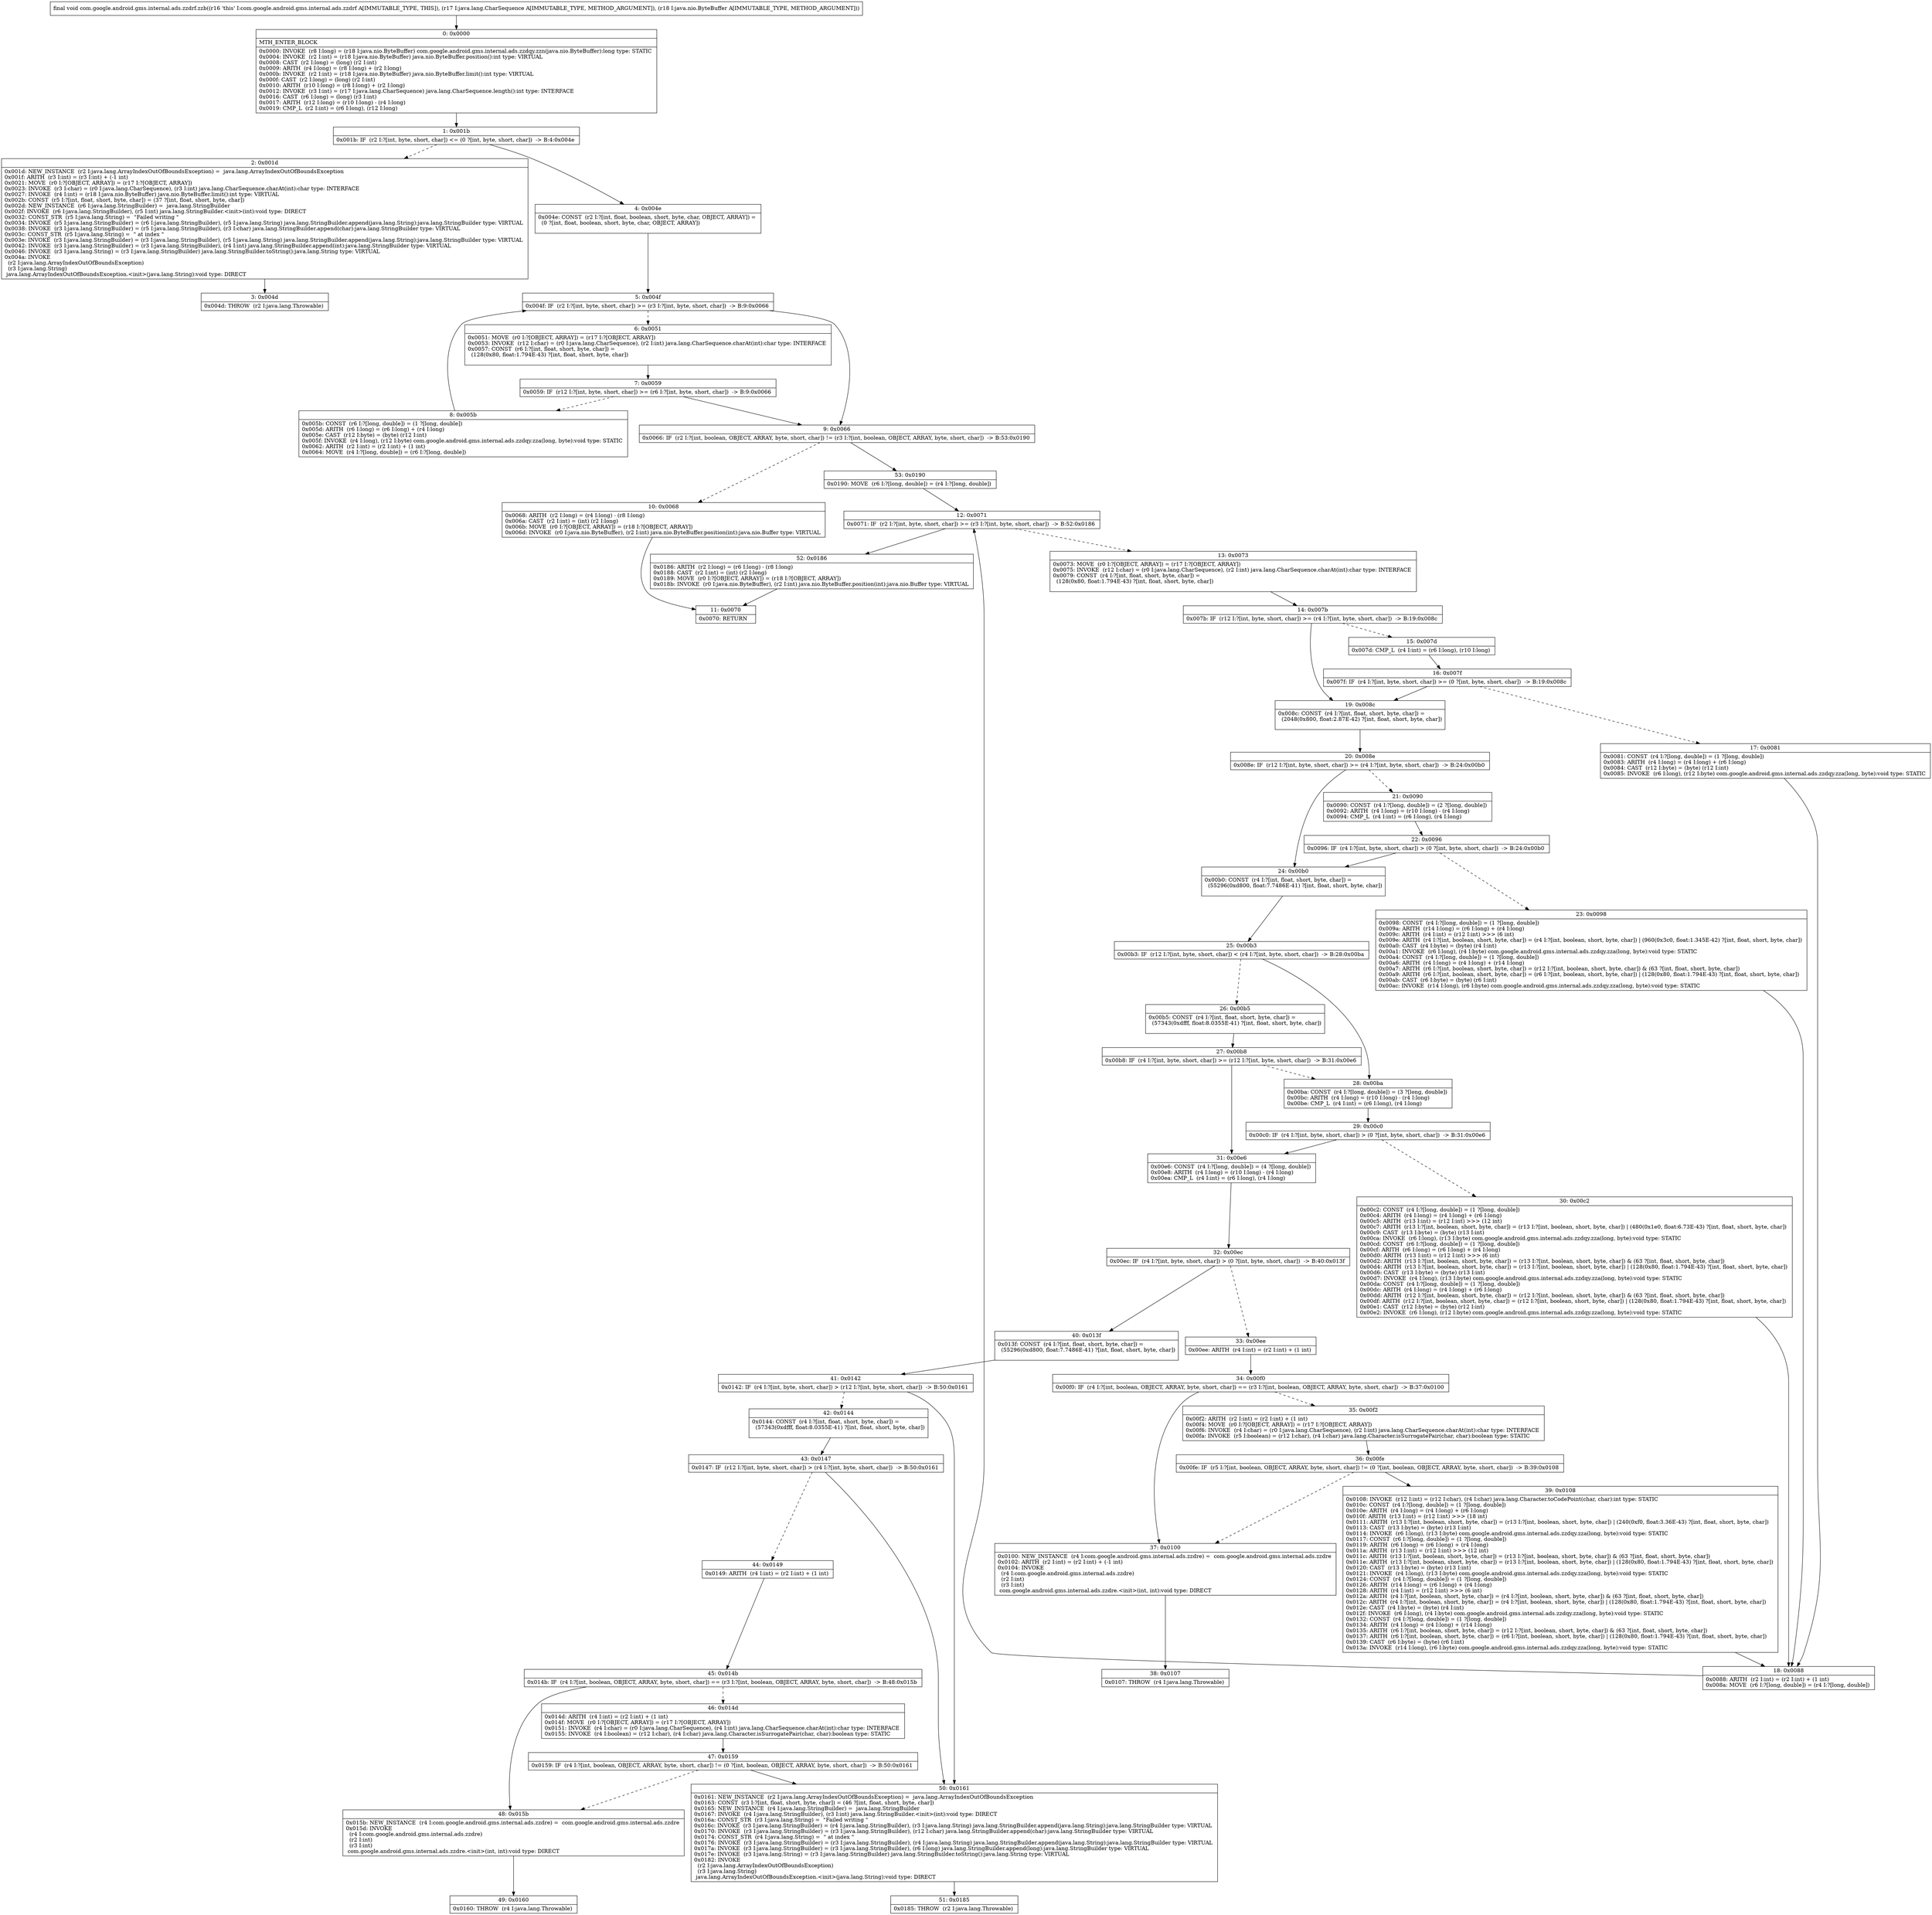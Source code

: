 digraph "CFG forcom.google.android.gms.internal.ads.zzdrf.zzb(Ljava\/lang\/CharSequence;Ljava\/nio\/ByteBuffer;)V" {
Node_0 [shape=record,label="{0\:\ 0x0000|MTH_ENTER_BLOCK\l|0x0000: INVOKE  (r8 I:long) = (r18 I:java.nio.ByteBuffer) com.google.android.gms.internal.ads.zzdqy.zzn(java.nio.ByteBuffer):long type: STATIC \l0x0004: INVOKE  (r2 I:int) = (r18 I:java.nio.ByteBuffer) java.nio.ByteBuffer.position():int type: VIRTUAL \l0x0008: CAST  (r2 I:long) = (long) (r2 I:int) \l0x0009: ARITH  (r4 I:long) = (r8 I:long) + (r2 I:long) \l0x000b: INVOKE  (r2 I:int) = (r18 I:java.nio.ByteBuffer) java.nio.ByteBuffer.limit():int type: VIRTUAL \l0x000f: CAST  (r2 I:long) = (long) (r2 I:int) \l0x0010: ARITH  (r10 I:long) = (r8 I:long) + (r2 I:long) \l0x0012: INVOKE  (r3 I:int) = (r17 I:java.lang.CharSequence) java.lang.CharSequence.length():int type: INTERFACE \l0x0016: CAST  (r6 I:long) = (long) (r3 I:int) \l0x0017: ARITH  (r12 I:long) = (r10 I:long) \- (r4 I:long) \l0x0019: CMP_L  (r2 I:int) = (r6 I:long), (r12 I:long) \l}"];
Node_1 [shape=record,label="{1\:\ 0x001b|0x001b: IF  (r2 I:?[int, byte, short, char]) \<= (0 ?[int, byte, short, char])  \-\> B:4:0x004e \l}"];
Node_2 [shape=record,label="{2\:\ 0x001d|0x001d: NEW_INSTANCE  (r2 I:java.lang.ArrayIndexOutOfBoundsException) =  java.lang.ArrayIndexOutOfBoundsException \l0x001f: ARITH  (r3 I:int) = (r3 I:int) + (\-1 int) \l0x0021: MOVE  (r0 I:?[OBJECT, ARRAY]) = (r17 I:?[OBJECT, ARRAY]) \l0x0023: INVOKE  (r3 I:char) = (r0 I:java.lang.CharSequence), (r3 I:int) java.lang.CharSequence.charAt(int):char type: INTERFACE \l0x0027: INVOKE  (r4 I:int) = (r18 I:java.nio.ByteBuffer) java.nio.ByteBuffer.limit():int type: VIRTUAL \l0x002b: CONST  (r5 I:?[int, float, short, byte, char]) = (37 ?[int, float, short, byte, char]) \l0x002d: NEW_INSTANCE  (r6 I:java.lang.StringBuilder) =  java.lang.StringBuilder \l0x002f: INVOKE  (r6 I:java.lang.StringBuilder), (r5 I:int) java.lang.StringBuilder.\<init\>(int):void type: DIRECT \l0x0032: CONST_STR  (r5 I:java.lang.String) =  \"Failed writing \" \l0x0034: INVOKE  (r5 I:java.lang.StringBuilder) = (r6 I:java.lang.StringBuilder), (r5 I:java.lang.String) java.lang.StringBuilder.append(java.lang.String):java.lang.StringBuilder type: VIRTUAL \l0x0038: INVOKE  (r3 I:java.lang.StringBuilder) = (r5 I:java.lang.StringBuilder), (r3 I:char) java.lang.StringBuilder.append(char):java.lang.StringBuilder type: VIRTUAL \l0x003c: CONST_STR  (r5 I:java.lang.String) =  \" at index \" \l0x003e: INVOKE  (r3 I:java.lang.StringBuilder) = (r3 I:java.lang.StringBuilder), (r5 I:java.lang.String) java.lang.StringBuilder.append(java.lang.String):java.lang.StringBuilder type: VIRTUAL \l0x0042: INVOKE  (r3 I:java.lang.StringBuilder) = (r3 I:java.lang.StringBuilder), (r4 I:int) java.lang.StringBuilder.append(int):java.lang.StringBuilder type: VIRTUAL \l0x0046: INVOKE  (r3 I:java.lang.String) = (r3 I:java.lang.StringBuilder) java.lang.StringBuilder.toString():java.lang.String type: VIRTUAL \l0x004a: INVOKE  \l  (r2 I:java.lang.ArrayIndexOutOfBoundsException)\l  (r3 I:java.lang.String)\l java.lang.ArrayIndexOutOfBoundsException.\<init\>(java.lang.String):void type: DIRECT \l}"];
Node_3 [shape=record,label="{3\:\ 0x004d|0x004d: THROW  (r2 I:java.lang.Throwable) \l}"];
Node_4 [shape=record,label="{4\:\ 0x004e|0x004e: CONST  (r2 I:?[int, float, boolean, short, byte, char, OBJECT, ARRAY]) = \l  (0 ?[int, float, boolean, short, byte, char, OBJECT, ARRAY])\l \l}"];
Node_5 [shape=record,label="{5\:\ 0x004f|0x004f: IF  (r2 I:?[int, byte, short, char]) \>= (r3 I:?[int, byte, short, char])  \-\> B:9:0x0066 \l}"];
Node_6 [shape=record,label="{6\:\ 0x0051|0x0051: MOVE  (r0 I:?[OBJECT, ARRAY]) = (r17 I:?[OBJECT, ARRAY]) \l0x0053: INVOKE  (r12 I:char) = (r0 I:java.lang.CharSequence), (r2 I:int) java.lang.CharSequence.charAt(int):char type: INTERFACE \l0x0057: CONST  (r6 I:?[int, float, short, byte, char]) = \l  (128(0x80, float:1.794E\-43) ?[int, float, short, byte, char])\l \l}"];
Node_7 [shape=record,label="{7\:\ 0x0059|0x0059: IF  (r12 I:?[int, byte, short, char]) \>= (r6 I:?[int, byte, short, char])  \-\> B:9:0x0066 \l}"];
Node_8 [shape=record,label="{8\:\ 0x005b|0x005b: CONST  (r6 I:?[long, double]) = (1 ?[long, double]) \l0x005d: ARITH  (r6 I:long) = (r6 I:long) + (r4 I:long) \l0x005e: CAST  (r12 I:byte) = (byte) (r12 I:int) \l0x005f: INVOKE  (r4 I:long), (r12 I:byte) com.google.android.gms.internal.ads.zzdqy.zza(long, byte):void type: STATIC \l0x0062: ARITH  (r2 I:int) = (r2 I:int) + (1 int) \l0x0064: MOVE  (r4 I:?[long, double]) = (r6 I:?[long, double]) \l}"];
Node_9 [shape=record,label="{9\:\ 0x0066|0x0066: IF  (r2 I:?[int, boolean, OBJECT, ARRAY, byte, short, char]) != (r3 I:?[int, boolean, OBJECT, ARRAY, byte, short, char])  \-\> B:53:0x0190 \l}"];
Node_10 [shape=record,label="{10\:\ 0x0068|0x0068: ARITH  (r2 I:long) = (r4 I:long) \- (r8 I:long) \l0x006a: CAST  (r2 I:int) = (int) (r2 I:long) \l0x006b: MOVE  (r0 I:?[OBJECT, ARRAY]) = (r18 I:?[OBJECT, ARRAY]) \l0x006d: INVOKE  (r0 I:java.nio.ByteBuffer), (r2 I:int) java.nio.ByteBuffer.position(int):java.nio.Buffer type: VIRTUAL \l}"];
Node_11 [shape=record,label="{11\:\ 0x0070|0x0070: RETURN   \l}"];
Node_12 [shape=record,label="{12\:\ 0x0071|0x0071: IF  (r2 I:?[int, byte, short, char]) \>= (r3 I:?[int, byte, short, char])  \-\> B:52:0x0186 \l}"];
Node_13 [shape=record,label="{13\:\ 0x0073|0x0073: MOVE  (r0 I:?[OBJECT, ARRAY]) = (r17 I:?[OBJECT, ARRAY]) \l0x0075: INVOKE  (r12 I:char) = (r0 I:java.lang.CharSequence), (r2 I:int) java.lang.CharSequence.charAt(int):char type: INTERFACE \l0x0079: CONST  (r4 I:?[int, float, short, byte, char]) = \l  (128(0x80, float:1.794E\-43) ?[int, float, short, byte, char])\l \l}"];
Node_14 [shape=record,label="{14\:\ 0x007b|0x007b: IF  (r12 I:?[int, byte, short, char]) \>= (r4 I:?[int, byte, short, char])  \-\> B:19:0x008c \l}"];
Node_15 [shape=record,label="{15\:\ 0x007d|0x007d: CMP_L  (r4 I:int) = (r6 I:long), (r10 I:long) \l}"];
Node_16 [shape=record,label="{16\:\ 0x007f|0x007f: IF  (r4 I:?[int, byte, short, char]) \>= (0 ?[int, byte, short, char])  \-\> B:19:0x008c \l}"];
Node_17 [shape=record,label="{17\:\ 0x0081|0x0081: CONST  (r4 I:?[long, double]) = (1 ?[long, double]) \l0x0083: ARITH  (r4 I:long) = (r4 I:long) + (r6 I:long) \l0x0084: CAST  (r12 I:byte) = (byte) (r12 I:int) \l0x0085: INVOKE  (r6 I:long), (r12 I:byte) com.google.android.gms.internal.ads.zzdqy.zza(long, byte):void type: STATIC \l}"];
Node_18 [shape=record,label="{18\:\ 0x0088|0x0088: ARITH  (r2 I:int) = (r2 I:int) + (1 int) \l0x008a: MOVE  (r6 I:?[long, double]) = (r4 I:?[long, double]) \l}"];
Node_19 [shape=record,label="{19\:\ 0x008c|0x008c: CONST  (r4 I:?[int, float, short, byte, char]) = \l  (2048(0x800, float:2.87E\-42) ?[int, float, short, byte, char])\l \l}"];
Node_20 [shape=record,label="{20\:\ 0x008e|0x008e: IF  (r12 I:?[int, byte, short, char]) \>= (r4 I:?[int, byte, short, char])  \-\> B:24:0x00b0 \l}"];
Node_21 [shape=record,label="{21\:\ 0x0090|0x0090: CONST  (r4 I:?[long, double]) = (2 ?[long, double]) \l0x0092: ARITH  (r4 I:long) = (r10 I:long) \- (r4 I:long) \l0x0094: CMP_L  (r4 I:int) = (r6 I:long), (r4 I:long) \l}"];
Node_22 [shape=record,label="{22\:\ 0x0096|0x0096: IF  (r4 I:?[int, byte, short, char]) \> (0 ?[int, byte, short, char])  \-\> B:24:0x00b0 \l}"];
Node_23 [shape=record,label="{23\:\ 0x0098|0x0098: CONST  (r4 I:?[long, double]) = (1 ?[long, double]) \l0x009a: ARITH  (r14 I:long) = (r6 I:long) + (r4 I:long) \l0x009c: ARITH  (r4 I:int) = (r12 I:int) \>\>\> (6 int) \l0x009e: ARITH  (r4 I:?[int, boolean, short, byte, char]) = (r4 I:?[int, boolean, short, byte, char]) \| (960(0x3c0, float:1.345E\-42) ?[int, float, short, byte, char]) \l0x00a0: CAST  (r4 I:byte) = (byte) (r4 I:int) \l0x00a1: INVOKE  (r6 I:long), (r4 I:byte) com.google.android.gms.internal.ads.zzdqy.zza(long, byte):void type: STATIC \l0x00a4: CONST  (r4 I:?[long, double]) = (1 ?[long, double]) \l0x00a6: ARITH  (r4 I:long) = (r4 I:long) + (r14 I:long) \l0x00a7: ARITH  (r6 I:?[int, boolean, short, byte, char]) = (r12 I:?[int, boolean, short, byte, char]) & (63 ?[int, float, short, byte, char]) \l0x00a9: ARITH  (r6 I:?[int, boolean, short, byte, char]) = (r6 I:?[int, boolean, short, byte, char]) \| (128(0x80, float:1.794E\-43) ?[int, float, short, byte, char]) \l0x00ab: CAST  (r6 I:byte) = (byte) (r6 I:int) \l0x00ac: INVOKE  (r14 I:long), (r6 I:byte) com.google.android.gms.internal.ads.zzdqy.zza(long, byte):void type: STATIC \l}"];
Node_24 [shape=record,label="{24\:\ 0x00b0|0x00b0: CONST  (r4 I:?[int, float, short, byte, char]) = \l  (55296(0xd800, float:7.7486E\-41) ?[int, float, short, byte, char])\l \l}"];
Node_25 [shape=record,label="{25\:\ 0x00b3|0x00b3: IF  (r12 I:?[int, byte, short, char]) \< (r4 I:?[int, byte, short, char])  \-\> B:28:0x00ba \l}"];
Node_26 [shape=record,label="{26\:\ 0x00b5|0x00b5: CONST  (r4 I:?[int, float, short, byte, char]) = \l  (57343(0xdfff, float:8.0355E\-41) ?[int, float, short, byte, char])\l \l}"];
Node_27 [shape=record,label="{27\:\ 0x00b8|0x00b8: IF  (r4 I:?[int, byte, short, char]) \>= (r12 I:?[int, byte, short, char])  \-\> B:31:0x00e6 \l}"];
Node_28 [shape=record,label="{28\:\ 0x00ba|0x00ba: CONST  (r4 I:?[long, double]) = (3 ?[long, double]) \l0x00bc: ARITH  (r4 I:long) = (r10 I:long) \- (r4 I:long) \l0x00be: CMP_L  (r4 I:int) = (r6 I:long), (r4 I:long) \l}"];
Node_29 [shape=record,label="{29\:\ 0x00c0|0x00c0: IF  (r4 I:?[int, byte, short, char]) \> (0 ?[int, byte, short, char])  \-\> B:31:0x00e6 \l}"];
Node_30 [shape=record,label="{30\:\ 0x00c2|0x00c2: CONST  (r4 I:?[long, double]) = (1 ?[long, double]) \l0x00c4: ARITH  (r4 I:long) = (r4 I:long) + (r6 I:long) \l0x00c5: ARITH  (r13 I:int) = (r12 I:int) \>\>\> (12 int) \l0x00c7: ARITH  (r13 I:?[int, boolean, short, byte, char]) = (r13 I:?[int, boolean, short, byte, char]) \| (480(0x1e0, float:6.73E\-43) ?[int, float, short, byte, char]) \l0x00c9: CAST  (r13 I:byte) = (byte) (r13 I:int) \l0x00ca: INVOKE  (r6 I:long), (r13 I:byte) com.google.android.gms.internal.ads.zzdqy.zza(long, byte):void type: STATIC \l0x00cd: CONST  (r6 I:?[long, double]) = (1 ?[long, double]) \l0x00cf: ARITH  (r6 I:long) = (r6 I:long) + (r4 I:long) \l0x00d0: ARITH  (r13 I:int) = (r12 I:int) \>\>\> (6 int) \l0x00d2: ARITH  (r13 I:?[int, boolean, short, byte, char]) = (r13 I:?[int, boolean, short, byte, char]) & (63 ?[int, float, short, byte, char]) \l0x00d4: ARITH  (r13 I:?[int, boolean, short, byte, char]) = (r13 I:?[int, boolean, short, byte, char]) \| (128(0x80, float:1.794E\-43) ?[int, float, short, byte, char]) \l0x00d6: CAST  (r13 I:byte) = (byte) (r13 I:int) \l0x00d7: INVOKE  (r4 I:long), (r13 I:byte) com.google.android.gms.internal.ads.zzdqy.zza(long, byte):void type: STATIC \l0x00da: CONST  (r4 I:?[long, double]) = (1 ?[long, double]) \l0x00dc: ARITH  (r4 I:long) = (r4 I:long) + (r6 I:long) \l0x00dd: ARITH  (r12 I:?[int, boolean, short, byte, char]) = (r12 I:?[int, boolean, short, byte, char]) & (63 ?[int, float, short, byte, char]) \l0x00df: ARITH  (r12 I:?[int, boolean, short, byte, char]) = (r12 I:?[int, boolean, short, byte, char]) \| (128(0x80, float:1.794E\-43) ?[int, float, short, byte, char]) \l0x00e1: CAST  (r12 I:byte) = (byte) (r12 I:int) \l0x00e2: INVOKE  (r6 I:long), (r12 I:byte) com.google.android.gms.internal.ads.zzdqy.zza(long, byte):void type: STATIC \l}"];
Node_31 [shape=record,label="{31\:\ 0x00e6|0x00e6: CONST  (r4 I:?[long, double]) = (4 ?[long, double]) \l0x00e8: ARITH  (r4 I:long) = (r10 I:long) \- (r4 I:long) \l0x00ea: CMP_L  (r4 I:int) = (r6 I:long), (r4 I:long) \l}"];
Node_32 [shape=record,label="{32\:\ 0x00ec|0x00ec: IF  (r4 I:?[int, byte, short, char]) \> (0 ?[int, byte, short, char])  \-\> B:40:0x013f \l}"];
Node_33 [shape=record,label="{33\:\ 0x00ee|0x00ee: ARITH  (r4 I:int) = (r2 I:int) + (1 int) \l}"];
Node_34 [shape=record,label="{34\:\ 0x00f0|0x00f0: IF  (r4 I:?[int, boolean, OBJECT, ARRAY, byte, short, char]) == (r3 I:?[int, boolean, OBJECT, ARRAY, byte, short, char])  \-\> B:37:0x0100 \l}"];
Node_35 [shape=record,label="{35\:\ 0x00f2|0x00f2: ARITH  (r2 I:int) = (r2 I:int) + (1 int) \l0x00f4: MOVE  (r0 I:?[OBJECT, ARRAY]) = (r17 I:?[OBJECT, ARRAY]) \l0x00f6: INVOKE  (r4 I:char) = (r0 I:java.lang.CharSequence), (r2 I:int) java.lang.CharSequence.charAt(int):char type: INTERFACE \l0x00fa: INVOKE  (r5 I:boolean) = (r12 I:char), (r4 I:char) java.lang.Character.isSurrogatePair(char, char):boolean type: STATIC \l}"];
Node_36 [shape=record,label="{36\:\ 0x00fe|0x00fe: IF  (r5 I:?[int, boolean, OBJECT, ARRAY, byte, short, char]) != (0 ?[int, boolean, OBJECT, ARRAY, byte, short, char])  \-\> B:39:0x0108 \l}"];
Node_37 [shape=record,label="{37\:\ 0x0100|0x0100: NEW_INSTANCE  (r4 I:com.google.android.gms.internal.ads.zzdre) =  com.google.android.gms.internal.ads.zzdre \l0x0102: ARITH  (r2 I:int) = (r2 I:int) + (\-1 int) \l0x0104: INVOKE  \l  (r4 I:com.google.android.gms.internal.ads.zzdre)\l  (r2 I:int)\l  (r3 I:int)\l com.google.android.gms.internal.ads.zzdre.\<init\>(int, int):void type: DIRECT \l}"];
Node_38 [shape=record,label="{38\:\ 0x0107|0x0107: THROW  (r4 I:java.lang.Throwable) \l}"];
Node_39 [shape=record,label="{39\:\ 0x0108|0x0108: INVOKE  (r12 I:int) = (r12 I:char), (r4 I:char) java.lang.Character.toCodePoint(char, char):int type: STATIC \l0x010c: CONST  (r4 I:?[long, double]) = (1 ?[long, double]) \l0x010e: ARITH  (r4 I:long) = (r4 I:long) + (r6 I:long) \l0x010f: ARITH  (r13 I:int) = (r12 I:int) \>\>\> (18 int) \l0x0111: ARITH  (r13 I:?[int, boolean, short, byte, char]) = (r13 I:?[int, boolean, short, byte, char]) \| (240(0xf0, float:3.36E\-43) ?[int, float, short, byte, char]) \l0x0113: CAST  (r13 I:byte) = (byte) (r13 I:int) \l0x0114: INVOKE  (r6 I:long), (r13 I:byte) com.google.android.gms.internal.ads.zzdqy.zza(long, byte):void type: STATIC \l0x0117: CONST  (r6 I:?[long, double]) = (1 ?[long, double]) \l0x0119: ARITH  (r6 I:long) = (r6 I:long) + (r4 I:long) \l0x011a: ARITH  (r13 I:int) = (r12 I:int) \>\>\> (12 int) \l0x011c: ARITH  (r13 I:?[int, boolean, short, byte, char]) = (r13 I:?[int, boolean, short, byte, char]) & (63 ?[int, float, short, byte, char]) \l0x011e: ARITH  (r13 I:?[int, boolean, short, byte, char]) = (r13 I:?[int, boolean, short, byte, char]) \| (128(0x80, float:1.794E\-43) ?[int, float, short, byte, char]) \l0x0120: CAST  (r13 I:byte) = (byte) (r13 I:int) \l0x0121: INVOKE  (r4 I:long), (r13 I:byte) com.google.android.gms.internal.ads.zzdqy.zza(long, byte):void type: STATIC \l0x0124: CONST  (r4 I:?[long, double]) = (1 ?[long, double]) \l0x0126: ARITH  (r14 I:long) = (r6 I:long) + (r4 I:long) \l0x0128: ARITH  (r4 I:int) = (r12 I:int) \>\>\> (6 int) \l0x012a: ARITH  (r4 I:?[int, boolean, short, byte, char]) = (r4 I:?[int, boolean, short, byte, char]) & (63 ?[int, float, short, byte, char]) \l0x012c: ARITH  (r4 I:?[int, boolean, short, byte, char]) = (r4 I:?[int, boolean, short, byte, char]) \| (128(0x80, float:1.794E\-43) ?[int, float, short, byte, char]) \l0x012e: CAST  (r4 I:byte) = (byte) (r4 I:int) \l0x012f: INVOKE  (r6 I:long), (r4 I:byte) com.google.android.gms.internal.ads.zzdqy.zza(long, byte):void type: STATIC \l0x0132: CONST  (r4 I:?[long, double]) = (1 ?[long, double]) \l0x0134: ARITH  (r4 I:long) = (r4 I:long) + (r14 I:long) \l0x0135: ARITH  (r6 I:?[int, boolean, short, byte, char]) = (r12 I:?[int, boolean, short, byte, char]) & (63 ?[int, float, short, byte, char]) \l0x0137: ARITH  (r6 I:?[int, boolean, short, byte, char]) = (r6 I:?[int, boolean, short, byte, char]) \| (128(0x80, float:1.794E\-43) ?[int, float, short, byte, char]) \l0x0139: CAST  (r6 I:byte) = (byte) (r6 I:int) \l0x013a: INVOKE  (r14 I:long), (r6 I:byte) com.google.android.gms.internal.ads.zzdqy.zza(long, byte):void type: STATIC \l}"];
Node_40 [shape=record,label="{40\:\ 0x013f|0x013f: CONST  (r4 I:?[int, float, short, byte, char]) = \l  (55296(0xd800, float:7.7486E\-41) ?[int, float, short, byte, char])\l \l}"];
Node_41 [shape=record,label="{41\:\ 0x0142|0x0142: IF  (r4 I:?[int, byte, short, char]) \> (r12 I:?[int, byte, short, char])  \-\> B:50:0x0161 \l}"];
Node_42 [shape=record,label="{42\:\ 0x0144|0x0144: CONST  (r4 I:?[int, float, short, byte, char]) = \l  (57343(0xdfff, float:8.0355E\-41) ?[int, float, short, byte, char])\l \l}"];
Node_43 [shape=record,label="{43\:\ 0x0147|0x0147: IF  (r12 I:?[int, byte, short, char]) \> (r4 I:?[int, byte, short, char])  \-\> B:50:0x0161 \l}"];
Node_44 [shape=record,label="{44\:\ 0x0149|0x0149: ARITH  (r4 I:int) = (r2 I:int) + (1 int) \l}"];
Node_45 [shape=record,label="{45\:\ 0x014b|0x014b: IF  (r4 I:?[int, boolean, OBJECT, ARRAY, byte, short, char]) == (r3 I:?[int, boolean, OBJECT, ARRAY, byte, short, char])  \-\> B:48:0x015b \l}"];
Node_46 [shape=record,label="{46\:\ 0x014d|0x014d: ARITH  (r4 I:int) = (r2 I:int) + (1 int) \l0x014f: MOVE  (r0 I:?[OBJECT, ARRAY]) = (r17 I:?[OBJECT, ARRAY]) \l0x0151: INVOKE  (r4 I:char) = (r0 I:java.lang.CharSequence), (r4 I:int) java.lang.CharSequence.charAt(int):char type: INTERFACE \l0x0155: INVOKE  (r4 I:boolean) = (r12 I:char), (r4 I:char) java.lang.Character.isSurrogatePair(char, char):boolean type: STATIC \l}"];
Node_47 [shape=record,label="{47\:\ 0x0159|0x0159: IF  (r4 I:?[int, boolean, OBJECT, ARRAY, byte, short, char]) != (0 ?[int, boolean, OBJECT, ARRAY, byte, short, char])  \-\> B:50:0x0161 \l}"];
Node_48 [shape=record,label="{48\:\ 0x015b|0x015b: NEW_INSTANCE  (r4 I:com.google.android.gms.internal.ads.zzdre) =  com.google.android.gms.internal.ads.zzdre \l0x015d: INVOKE  \l  (r4 I:com.google.android.gms.internal.ads.zzdre)\l  (r2 I:int)\l  (r3 I:int)\l com.google.android.gms.internal.ads.zzdre.\<init\>(int, int):void type: DIRECT \l}"];
Node_49 [shape=record,label="{49\:\ 0x0160|0x0160: THROW  (r4 I:java.lang.Throwable) \l}"];
Node_50 [shape=record,label="{50\:\ 0x0161|0x0161: NEW_INSTANCE  (r2 I:java.lang.ArrayIndexOutOfBoundsException) =  java.lang.ArrayIndexOutOfBoundsException \l0x0163: CONST  (r3 I:?[int, float, short, byte, char]) = (46 ?[int, float, short, byte, char]) \l0x0165: NEW_INSTANCE  (r4 I:java.lang.StringBuilder) =  java.lang.StringBuilder \l0x0167: INVOKE  (r4 I:java.lang.StringBuilder), (r3 I:int) java.lang.StringBuilder.\<init\>(int):void type: DIRECT \l0x016a: CONST_STR  (r3 I:java.lang.String) =  \"Failed writing \" \l0x016c: INVOKE  (r3 I:java.lang.StringBuilder) = (r4 I:java.lang.StringBuilder), (r3 I:java.lang.String) java.lang.StringBuilder.append(java.lang.String):java.lang.StringBuilder type: VIRTUAL \l0x0170: INVOKE  (r3 I:java.lang.StringBuilder) = (r3 I:java.lang.StringBuilder), (r12 I:char) java.lang.StringBuilder.append(char):java.lang.StringBuilder type: VIRTUAL \l0x0174: CONST_STR  (r4 I:java.lang.String) =  \" at index \" \l0x0176: INVOKE  (r3 I:java.lang.StringBuilder) = (r3 I:java.lang.StringBuilder), (r4 I:java.lang.String) java.lang.StringBuilder.append(java.lang.String):java.lang.StringBuilder type: VIRTUAL \l0x017a: INVOKE  (r3 I:java.lang.StringBuilder) = (r3 I:java.lang.StringBuilder), (r6 I:long) java.lang.StringBuilder.append(long):java.lang.StringBuilder type: VIRTUAL \l0x017e: INVOKE  (r3 I:java.lang.String) = (r3 I:java.lang.StringBuilder) java.lang.StringBuilder.toString():java.lang.String type: VIRTUAL \l0x0182: INVOKE  \l  (r2 I:java.lang.ArrayIndexOutOfBoundsException)\l  (r3 I:java.lang.String)\l java.lang.ArrayIndexOutOfBoundsException.\<init\>(java.lang.String):void type: DIRECT \l}"];
Node_51 [shape=record,label="{51\:\ 0x0185|0x0185: THROW  (r2 I:java.lang.Throwable) \l}"];
Node_52 [shape=record,label="{52\:\ 0x0186|0x0186: ARITH  (r2 I:long) = (r6 I:long) \- (r8 I:long) \l0x0188: CAST  (r2 I:int) = (int) (r2 I:long) \l0x0189: MOVE  (r0 I:?[OBJECT, ARRAY]) = (r18 I:?[OBJECT, ARRAY]) \l0x018b: INVOKE  (r0 I:java.nio.ByteBuffer), (r2 I:int) java.nio.ByteBuffer.position(int):java.nio.Buffer type: VIRTUAL \l}"];
Node_53 [shape=record,label="{53\:\ 0x0190|0x0190: MOVE  (r6 I:?[long, double]) = (r4 I:?[long, double]) \l}"];
MethodNode[shape=record,label="{final void com.google.android.gms.internal.ads.zzdrf.zzb((r16 'this' I:com.google.android.gms.internal.ads.zzdrf A[IMMUTABLE_TYPE, THIS]), (r17 I:java.lang.CharSequence A[IMMUTABLE_TYPE, METHOD_ARGUMENT]), (r18 I:java.nio.ByteBuffer A[IMMUTABLE_TYPE, METHOD_ARGUMENT])) }"];
MethodNode -> Node_0;
Node_0 -> Node_1;
Node_1 -> Node_2[style=dashed];
Node_1 -> Node_4;
Node_2 -> Node_3;
Node_4 -> Node_5;
Node_5 -> Node_6[style=dashed];
Node_5 -> Node_9;
Node_6 -> Node_7;
Node_7 -> Node_8[style=dashed];
Node_7 -> Node_9;
Node_8 -> Node_5;
Node_9 -> Node_10[style=dashed];
Node_9 -> Node_53;
Node_10 -> Node_11;
Node_12 -> Node_13[style=dashed];
Node_12 -> Node_52;
Node_13 -> Node_14;
Node_14 -> Node_15[style=dashed];
Node_14 -> Node_19;
Node_15 -> Node_16;
Node_16 -> Node_17[style=dashed];
Node_16 -> Node_19;
Node_17 -> Node_18;
Node_18 -> Node_12;
Node_19 -> Node_20;
Node_20 -> Node_21[style=dashed];
Node_20 -> Node_24;
Node_21 -> Node_22;
Node_22 -> Node_23[style=dashed];
Node_22 -> Node_24;
Node_23 -> Node_18;
Node_24 -> Node_25;
Node_25 -> Node_26[style=dashed];
Node_25 -> Node_28;
Node_26 -> Node_27;
Node_27 -> Node_28[style=dashed];
Node_27 -> Node_31;
Node_28 -> Node_29;
Node_29 -> Node_30[style=dashed];
Node_29 -> Node_31;
Node_30 -> Node_18;
Node_31 -> Node_32;
Node_32 -> Node_33[style=dashed];
Node_32 -> Node_40;
Node_33 -> Node_34;
Node_34 -> Node_35[style=dashed];
Node_34 -> Node_37;
Node_35 -> Node_36;
Node_36 -> Node_37[style=dashed];
Node_36 -> Node_39;
Node_37 -> Node_38;
Node_39 -> Node_18;
Node_40 -> Node_41;
Node_41 -> Node_42[style=dashed];
Node_41 -> Node_50;
Node_42 -> Node_43;
Node_43 -> Node_44[style=dashed];
Node_43 -> Node_50;
Node_44 -> Node_45;
Node_45 -> Node_46[style=dashed];
Node_45 -> Node_48;
Node_46 -> Node_47;
Node_47 -> Node_48[style=dashed];
Node_47 -> Node_50;
Node_48 -> Node_49;
Node_50 -> Node_51;
Node_52 -> Node_11;
Node_53 -> Node_12;
}

